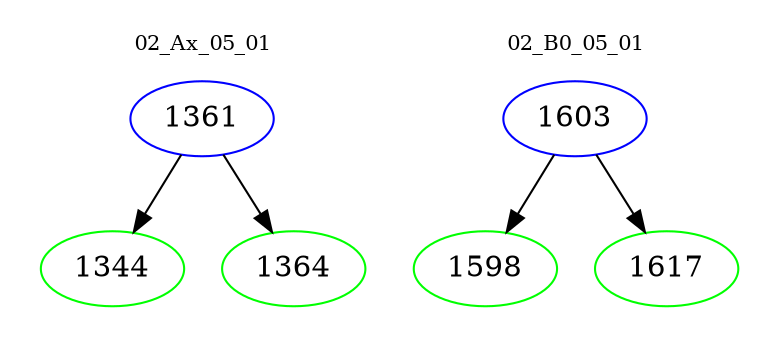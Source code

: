 digraph{
subgraph cluster_0 {
color = white
label = "02_Ax_05_01";
fontsize=10;
T0_1361 [label="1361", color="blue"]
T0_1361 -> T0_1344 [color="black"]
T0_1344 [label="1344", color="green"]
T0_1361 -> T0_1364 [color="black"]
T0_1364 [label="1364", color="green"]
}
subgraph cluster_1 {
color = white
label = "02_B0_05_01";
fontsize=10;
T1_1603 [label="1603", color="blue"]
T1_1603 -> T1_1598 [color="black"]
T1_1598 [label="1598", color="green"]
T1_1603 -> T1_1617 [color="black"]
T1_1617 [label="1617", color="green"]
}
}
